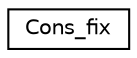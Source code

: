 digraph "Иерархия классов. Графический вид."
{
 // LATEX_PDF_SIZE
  edge [fontname="Helvetica",fontsize="10",labelfontname="Helvetica",labelfontsize="10"];
  node [fontname="Helvetica",fontsize="10",shape=record];
  rankdir="LR";
  Node0 [label="Cons_fix",height=0.2,width=0.4,color="black", fillcolor="white", style="filled",URL="$structCons__fix.html",tooltip=" "];
}
